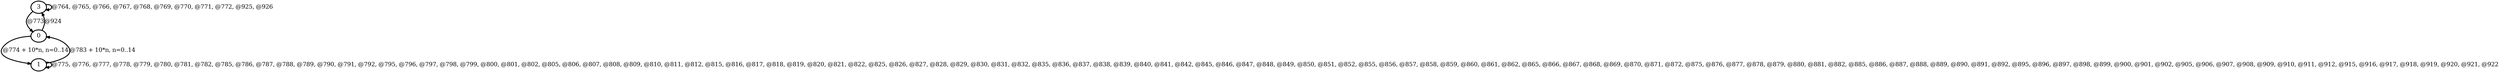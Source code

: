 digraph G {
        node [style=rounded, penwidth=3, fontsize=20, shape=oval];
        "3" -> "3" [label="@764, @765, @766, @767, @768, @769, @770, @771, @772, @925, @926", color=black,arrowsize=1,style=bold,penwidth=3,fontsize=20];
"3" -> "0" [label="@773", color=black,arrowsize=1,style=bold,penwidth=3,fontsize=20];
"0" -> "1" [label="@774 + 10*n, n=0..14", color=black,arrowsize=1,style=bold,penwidth=3,fontsize=20];
"1" -> "1" [label="@775, @776, @777, @778, @779, @780, @781, @782, @785, @786, @787, @788, @789, @790, @791, @792, @795, @796, @797, @798, @799, @800, @801, @802, @805, @806, @807, @808, @809, @810, @811, @812, @815, @816, @817, @818, @819, @820, @821, @822, @825, @826, @827, @828, @829, @830, @831, @832, @835, @836, @837, @838, @839, @840, @841, @842, @845, @846, @847, @848, @849, @850, @851, @852, @855, @856, @857, @858, @859, @860, @861, @862, @865, @866, @867, @868, @869, @870, @871, @872, @875, @876, @877, @878, @879, @880, @881, @882, @885, @886, @887, @888, @889, @890, @891, @892, @895, @896, @897, @898, @899, @900, @901, @902, @905, @906, @907, @908, @909, @910, @911, @912, @915, @916, @917, @918, @919, @920, @921, @922", color=black,arrowsize=1,style=bold,penwidth=3,fontsize=20];
"1" -> "0" [label="@783 + 10*n, n=0..14", color=black,arrowsize=1,style=bold,penwidth=3,fontsize=20];
"0" -> "3" [label="@924", color=black,arrowsize=1,style=bold,penwidth=3,fontsize=20];
}

